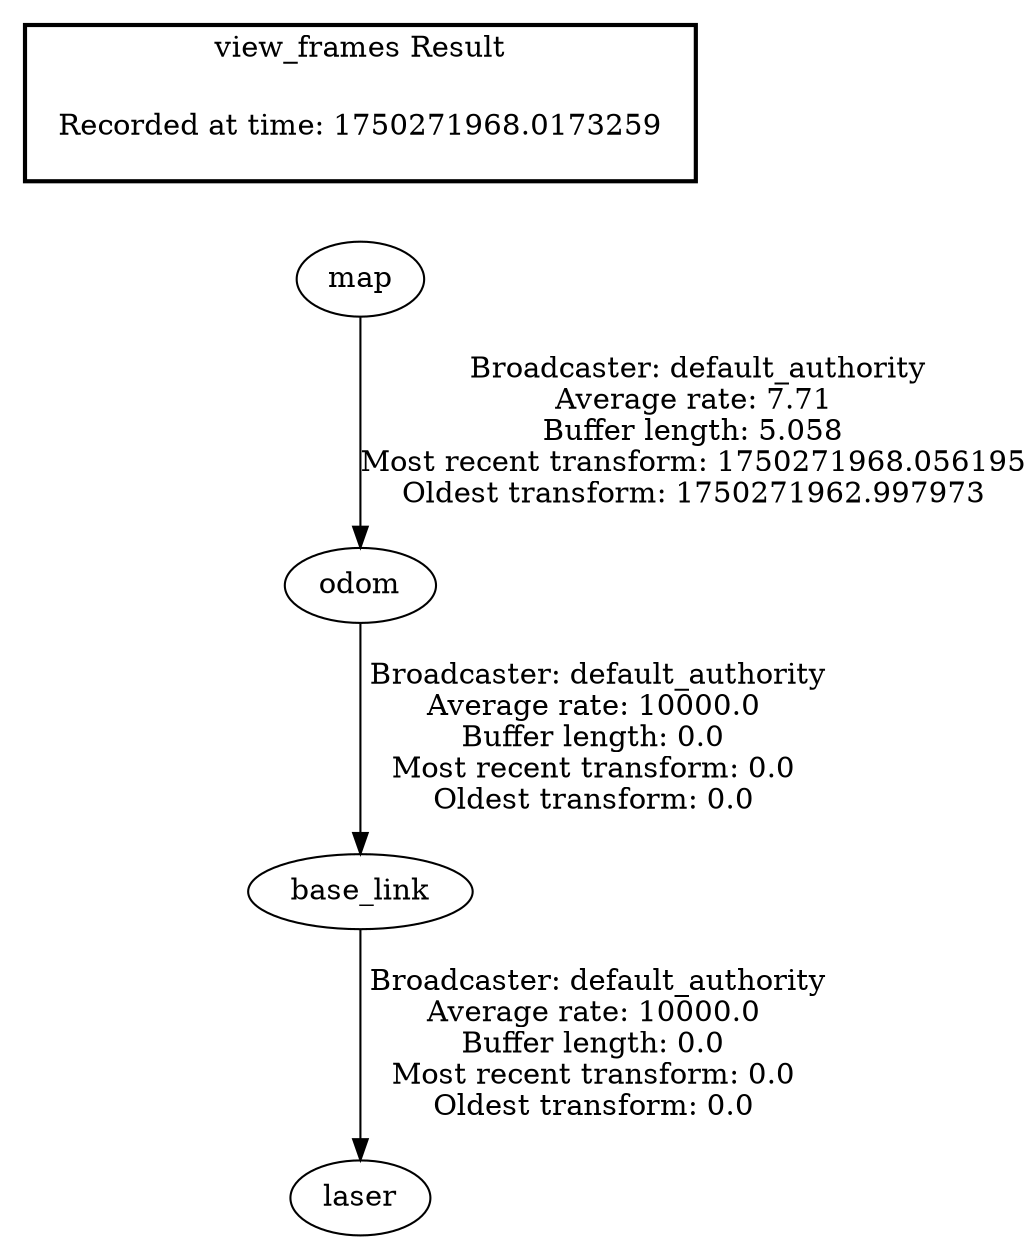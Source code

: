 digraph G {
"map" -> "odom"[label=" Broadcaster: default_authority\nAverage rate: 7.71\nBuffer length: 5.058\nMost recent transform: 1750271968.056195\nOldest transform: 1750271962.997973\n"];
"base_link" -> "laser"[label=" Broadcaster: default_authority\nAverage rate: 10000.0\nBuffer length: 0.0\nMost recent transform: 0.0\nOldest transform: 0.0\n"];
"odom" -> "base_link"[label=" Broadcaster: default_authority\nAverage rate: 10000.0\nBuffer length: 0.0\nMost recent transform: 0.0\nOldest transform: 0.0\n"];
edge [style=invis];
 subgraph cluster_legend { style=bold; color=black; label ="view_frames Result";
"Recorded at time: 1750271968.0173259"[ shape=plaintext ] ;
}->"map";
}